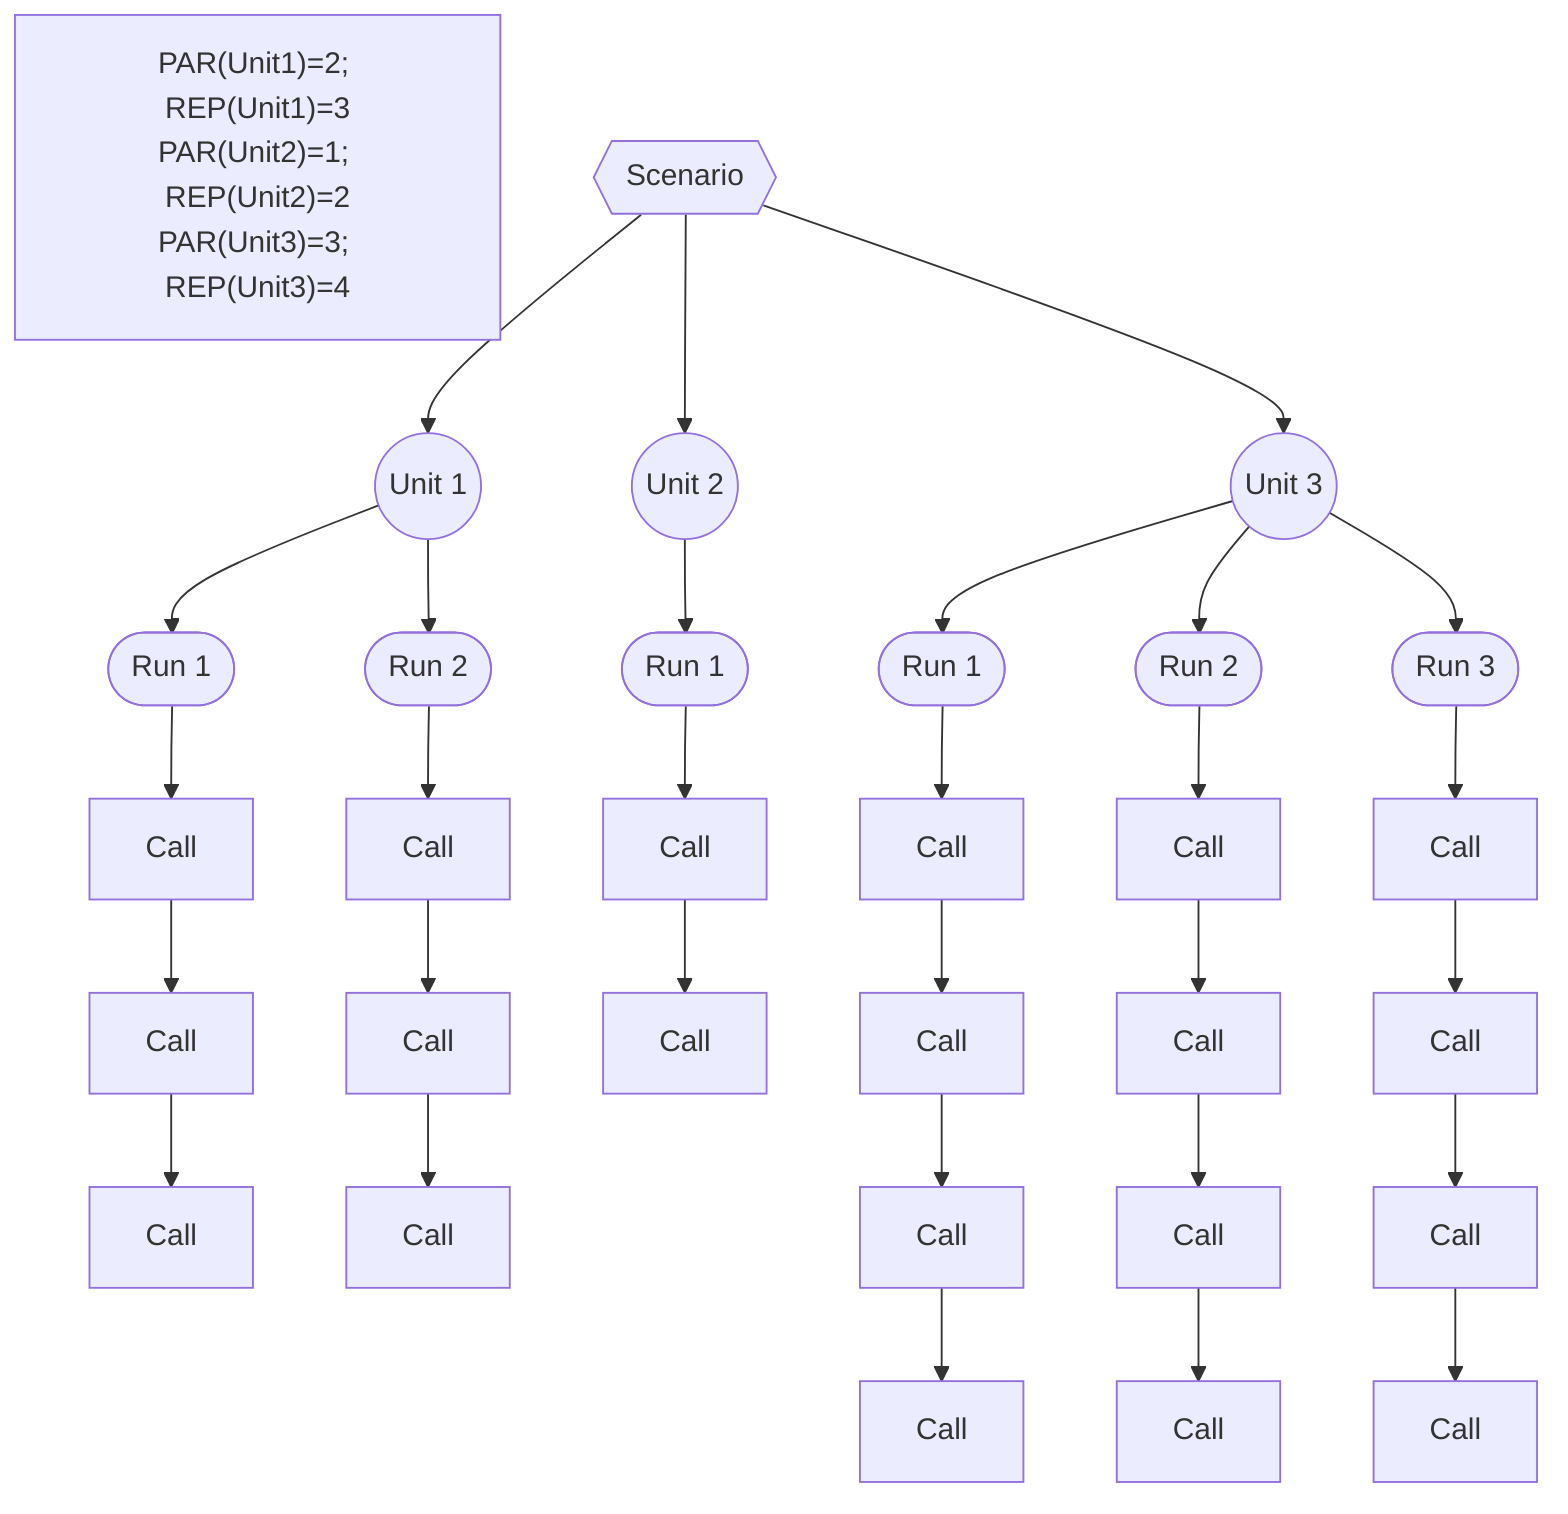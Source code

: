 %% https://mermaid-js.github.io/mermaid-live-editor
graph TD;

Note["PAR(Unit1)=2; REP(Unit1)=3<br>PAR(Unit2)=1; REP(Unit2)=2<br>PAR(Unit3)=3; REP(Unit3)=4"];

Scenario{{Scenario}} --> Unit1((Unit 1));
Scenario --> Unit2((Unit 2));
Scenario --> Unit3((Unit 3));
Unit1 --> Unit1.Run1([Run 1]);
Unit1 --> Unit1.Run2([Run 2]);
Unit2 --> Unit2.Run1([Run 1]);
Unit3 --> Unit3.Run1([Run 1]);
Unit3 --> Unit3.Run2([Run 2]);
Unit3 --> Unit3.Run3([Run 3]);
Unit1.Run1 --> Call1.1.1[Call] --> Call1.1.2[Call] --> Call1.1.3[Call];
Unit1.Run2 --> Call1.2.1[Call] --> Call1.2.2[Call] --> Call1.2.3[Call];
Unit2.Run1 --> Call2.1.1[Call] --> Call2.1.2[Call];
Unit3.Run1 --> Call3.1.1[Call] --> Call3.1.2[Call] --> Call3.1.3[Call] --> Call3.1.4[Call];
Unit3.Run2 --> Call3.2.1[Call] --> Call3.2.2[Call] --> Call3.2.3[Call] --> Call3.2.4[Call];
Unit3.Run3 --> Call3.3.1[Call] --> Call3.3.2[Call] --> Call3.3.3[Call] --> Call3.3.4[Call];